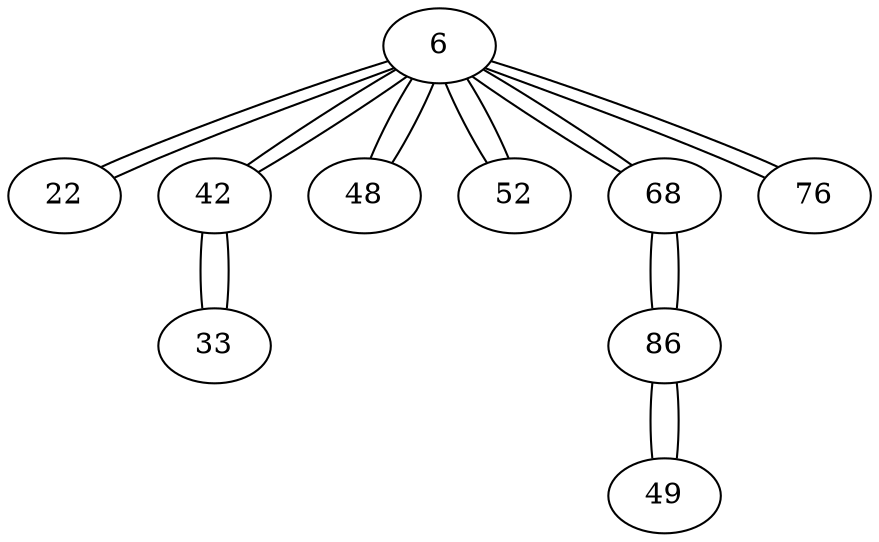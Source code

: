 graph G {6 -- 22;
6 -- 42;
6 -- 48;
6 -- 52;
6 -- 68;
6 -- 76;
22 -- 6;
33 -- 42;
42 -- 6;
42 -- 33;
48 -- 6;
49 -- 86;
52 -- 6;
68 -- 6;
68 -- 86;
76 -- 6;
86 -- 49;
86 -- 68;
}